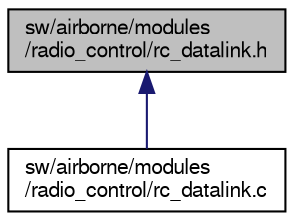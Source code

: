 digraph "sw/airborne/modules/radio_control/rc_datalink.h"
{
  edge [fontname="FreeSans",fontsize="10",labelfontname="FreeSans",labelfontsize="10"];
  node [fontname="FreeSans",fontsize="10",shape=record];
  Node1 [label="sw/airborne/modules\l/radio_control/rc_datalink.h",height=0.2,width=0.4,color="black", fillcolor="grey75", style="filled", fontcolor="black"];
  Node1 -> Node2 [dir="back",color="midnightblue",fontsize="10",style="solid",fontname="FreeSans"];
  Node2 [label="sw/airborne/modules\l/radio_control/rc_datalink.c",height=0.2,width=0.4,color="black", fillcolor="white", style="filled",URL="$modules_2radio__control_2rc__datalink_8c.html"];
}
